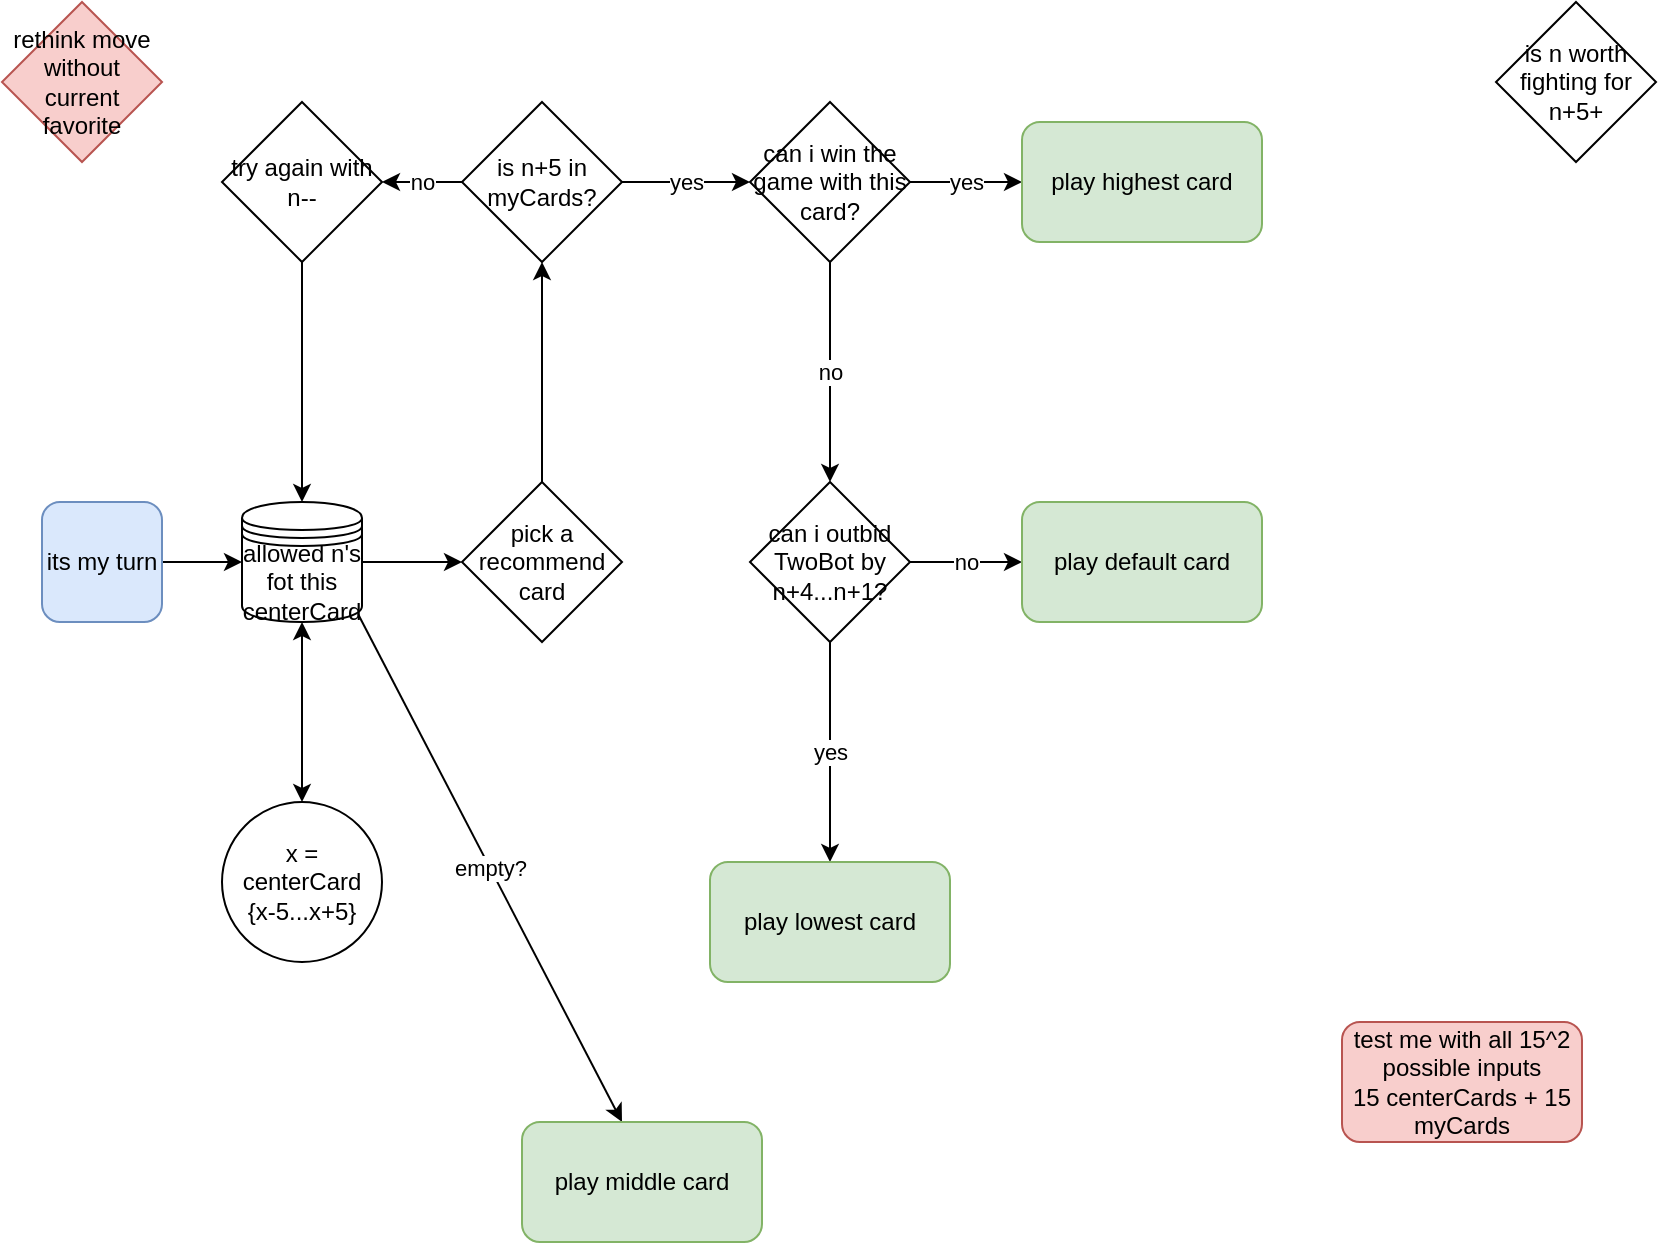 <mxfile version="15.8.0" type="device"><diagram id="K5nCHU6CvjBhIlJm5XnI" name="main"><mxGraphModel dx="946" dy="646" grid="1" gridSize="10" guides="1" tooltips="1" connect="1" arrows="1" fold="1" page="1" pageScale="1" pageWidth="827" pageHeight="1169" math="0" shadow="0"><root><mxCell id="0"/><mxCell id="1" parent="0"/><mxCell id="tIKsm7MVM2Mrx6g_7AwO-1" value="pick a recommend card" style="rhombus;whiteSpace=wrap;html=1;" parent="1" vertex="1"><mxGeometry x="230" y="240" width="80" height="80" as="geometry"/></mxCell><mxCell id="tIKsm7MVM2Mrx6g_7AwO-4" value="rethink move without current favorite" style="rhombus;whiteSpace=wrap;html=1;fillColor=#f8cecc;strokeColor=#b85450;" parent="1" vertex="1"><mxGeometry width="80" height="80" as="geometry"/></mxCell><mxCell id="tIKsm7MVM2Mrx6g_7AwO-6" value="" style="endArrow=classic;html=1;rounded=0;exitX=1;exitY=0.5;exitDx=0;exitDy=0;entryX=0;entryY=0.5;entryDx=0;entryDy=0;" parent="1" target="tIKsm7MVM2Mrx6g_7AwO-24" edge="1"><mxGeometry width="50" height="50" relative="1" as="geometry"><mxPoint x="80" y="280" as="sourcePoint"/><mxPoint x="440" y="280" as="targetPoint"/></mxGeometry></mxCell><mxCell id="tIKsm7MVM2Mrx6g_7AwO-7" value="can i outbid TwoBot by n+4...n+1?" style="rhombus;whiteSpace=wrap;html=1;" parent="1" vertex="1"><mxGeometry x="374" y="240" width="80" height="80" as="geometry"/></mxCell><mxCell id="tIKsm7MVM2Mrx6g_7AwO-8" value="" style="endArrow=classic;html=1;rounded=0;exitX=0.5;exitY=0;exitDx=0;exitDy=0;entryX=0.5;entryY=1;entryDx=0;entryDy=0;" parent="1" source="tIKsm7MVM2Mrx6g_7AwO-1" target="tIKsm7MVM2Mrx6g_7AwO-16" edge="1"><mxGeometry width="50" height="50" relative="1" as="geometry"><mxPoint x="390" y="320" as="sourcePoint"/><mxPoint x="260" y="150" as="targetPoint"/></mxGeometry></mxCell><mxCell id="tIKsm7MVM2Mrx6g_7AwO-9" value="yes" style="endArrow=classic;html=1;rounded=0;exitX=0.5;exitY=1;exitDx=0;exitDy=0;entryX=0.5;entryY=0;entryDx=0;entryDy=0;" parent="1" source="tIKsm7MVM2Mrx6g_7AwO-7" edge="1"><mxGeometry width="50" height="50" relative="1" as="geometry"><mxPoint x="390" y="320" as="sourcePoint"/><mxPoint x="414" y="430" as="targetPoint"/></mxGeometry></mxCell><mxCell id="tIKsm7MVM2Mrx6g_7AwO-10" value="can i win the game with this card?" style="rhombus;whiteSpace=wrap;html=1;" parent="1" vertex="1"><mxGeometry x="374" y="50" width="80" height="80" as="geometry"/></mxCell><mxCell id="tIKsm7MVM2Mrx6g_7AwO-12" value="yes" style="endArrow=classic;html=1;rounded=0;exitX=1;exitY=0.5;exitDx=0;exitDy=0;" parent="1" source="tIKsm7MVM2Mrx6g_7AwO-10" edge="1"><mxGeometry width="50" height="50" relative="1" as="geometry"><mxPoint x="240" y="310" as="sourcePoint"/><mxPoint x="510" y="90" as="targetPoint"/></mxGeometry></mxCell><mxCell id="tIKsm7MVM2Mrx6g_7AwO-13" value="no" style="endArrow=classic;html=1;rounded=0;exitX=0.5;exitY=1;exitDx=0;exitDy=0;entryX=0.5;entryY=0;entryDx=0;entryDy=0;" parent="1" source="tIKsm7MVM2Mrx6g_7AwO-10" target="tIKsm7MVM2Mrx6g_7AwO-7" edge="1"><mxGeometry width="50" height="50" relative="1" as="geometry"><mxPoint x="320" y="460" as="sourcePoint"/><mxPoint x="370" y="410" as="targetPoint"/></mxGeometry></mxCell><mxCell id="tIKsm7MVM2Mrx6g_7AwO-15" value="no" style="endArrow=classic;html=1;rounded=0;exitX=1;exitY=0.5;exitDx=0;exitDy=0;entryX=0;entryY=0.5;entryDx=0;entryDy=0;" parent="1" source="tIKsm7MVM2Mrx6g_7AwO-7" edge="1"><mxGeometry width="50" height="50" relative="1" as="geometry"><mxPoint x="410" y="270" as="sourcePoint"/><mxPoint x="510" y="280" as="targetPoint"/></mxGeometry></mxCell><mxCell id="tIKsm7MVM2Mrx6g_7AwO-16" value="is n+5 in myCards?" style="rhombus;whiteSpace=wrap;html=1;" parent="1" vertex="1"><mxGeometry x="230" y="50" width="80" height="80" as="geometry"/></mxCell><mxCell id="tIKsm7MVM2Mrx6g_7AwO-17" value="yes" style="endArrow=classic;html=1;rounded=0;exitX=1;exitY=0.5;exitDx=0;exitDy=0;entryX=0;entryY=0.5;entryDx=0;entryDy=0;" parent="1" source="tIKsm7MVM2Mrx6g_7AwO-16" target="tIKsm7MVM2Mrx6g_7AwO-10" edge="1"><mxGeometry width="50" height="50" relative="1" as="geometry"><mxPoint x="410" y="270" as="sourcePoint"/><mxPoint x="460" y="220" as="targetPoint"/></mxGeometry></mxCell><mxCell id="tIKsm7MVM2Mrx6g_7AwO-20" value="is n worth fighting for n+5+" style="rhombus;whiteSpace=wrap;html=1;" parent="1" vertex="1"><mxGeometry x="747" width="80" height="80" as="geometry"/></mxCell><mxCell id="tIKsm7MVM2Mrx6g_7AwO-21" value="try again with n--" style="rhombus;whiteSpace=wrap;html=1;" parent="1" vertex="1"><mxGeometry x="110" y="50" width="80" height="80" as="geometry"/></mxCell><mxCell id="tIKsm7MVM2Mrx6g_7AwO-22" value="no" style="endArrow=classic;html=1;rounded=0;exitX=0;exitY=0.5;exitDx=0;exitDy=0;" parent="1" source="tIKsm7MVM2Mrx6g_7AwO-16" target="tIKsm7MVM2Mrx6g_7AwO-21" edge="1"><mxGeometry width="50" height="50" relative="1" as="geometry"><mxPoint x="410" y="250" as="sourcePoint"/><mxPoint x="460" y="200" as="targetPoint"/></mxGeometry></mxCell><mxCell id="tIKsm7MVM2Mrx6g_7AwO-23" value="" style="endArrow=classic;html=1;rounded=0;exitX=0.5;exitY=1;exitDx=0;exitDy=0;entryX=0.5;entryY=0;entryDx=0;entryDy=0;" parent="1" source="tIKsm7MVM2Mrx6g_7AwO-21" target="tIKsm7MVM2Mrx6g_7AwO-24" edge="1"><mxGeometry width="50" height="50" relative="1" as="geometry"><mxPoint x="410" y="250" as="sourcePoint"/><mxPoint x="270" y="230" as="targetPoint"/></mxGeometry></mxCell><mxCell id="tIKsm7MVM2Mrx6g_7AwO-24" value="allowed n's fot this centerCard" style="shape=datastore;whiteSpace=wrap;html=1;" parent="1" vertex="1"><mxGeometry x="120" y="250" width="60" height="60" as="geometry"/></mxCell><mxCell id="tIKsm7MVM2Mrx6g_7AwO-25" value="" style="endArrow=classic;html=1;rounded=0;exitX=1;exitY=0.5;exitDx=0;exitDy=0;entryX=0;entryY=0.5;entryDx=0;entryDy=0;" parent="1" source="tIKsm7MVM2Mrx6g_7AwO-24" target="tIKsm7MVM2Mrx6g_7AwO-1" edge="1"><mxGeometry width="50" height="50" relative="1" as="geometry"><mxPoint x="410" y="230" as="sourcePoint"/><mxPoint x="460" y="180" as="targetPoint"/></mxGeometry></mxCell><mxCell id="tIKsm7MVM2Mrx6g_7AwO-26" value="x = centerCard&lt;br&gt;{x-5...x+5}" style="ellipse;whiteSpace=wrap;html=1;aspect=fixed;" parent="1" vertex="1"><mxGeometry x="110" y="400" width="80" height="80" as="geometry"/></mxCell><mxCell id="tIKsm7MVM2Mrx6g_7AwO-27" value="" style="endArrow=classic;startArrow=classic;html=1;rounded=0;exitX=0.5;exitY=1;exitDx=0;exitDy=0;entryX=0.5;entryY=0;entryDx=0;entryDy=0;" parent="1" source="tIKsm7MVM2Mrx6g_7AwO-24" target="tIKsm7MVM2Mrx6g_7AwO-26" edge="1"><mxGeometry width="50" height="50" relative="1" as="geometry"><mxPoint x="410" y="220" as="sourcePoint"/><mxPoint x="170" y="370" as="targetPoint"/></mxGeometry></mxCell><mxCell id="tIKsm7MVM2Mrx6g_7AwO-29" value="empty?" style="endArrow=classic;html=1;rounded=0;exitX=0.967;exitY=0.933;exitDx=0;exitDy=0;exitPerimeter=0;" parent="1" source="tIKsm7MVM2Mrx6g_7AwO-24" edge="1"><mxGeometry width="50" height="50" relative="1" as="geometry"><mxPoint x="390" y="400" as="sourcePoint"/><mxPoint x="310" y="560" as="targetPoint"/></mxGeometry></mxCell><mxCell id="tIKsm7MVM2Mrx6g_7AwO-31" value="test me with all 15^2 possible inputs&lt;br&gt;15 centerCards + 15 myCards" style="rounded=1;whiteSpace=wrap;html=1;fillColor=#f8cecc;strokeColor=#b85450;" parent="1" vertex="1"><mxGeometry x="670" y="510" width="120" height="60" as="geometry"/></mxCell><mxCell id="tIKsm7MVM2Mrx6g_7AwO-34" value="play highest card" style="rounded=1;whiteSpace=wrap;html=1;fillColor=#d5e8d4;strokeColor=#82b366;" parent="1" vertex="1"><mxGeometry x="510" y="60" width="120" height="60" as="geometry"/></mxCell><mxCell id="tIKsm7MVM2Mrx6g_7AwO-35" value="play lowest card" style="rounded=1;whiteSpace=wrap;html=1;fillColor=#d5e8d4;strokeColor=#82b366;" parent="1" vertex="1"><mxGeometry x="354" y="430" width="120" height="60" as="geometry"/></mxCell><mxCell id="tIKsm7MVM2Mrx6g_7AwO-36" value="play default card" style="rounded=1;whiteSpace=wrap;html=1;fillColor=#d5e8d4;strokeColor=#82b366;" parent="1" vertex="1"><mxGeometry x="510" y="250" width="120" height="60" as="geometry"/></mxCell><mxCell id="tIKsm7MVM2Mrx6g_7AwO-37" value="play middle card" style="rounded=1;whiteSpace=wrap;html=1;fillColor=#d5e8d4;strokeColor=#82b366;" parent="1" vertex="1"><mxGeometry x="260" y="560" width="120" height="60" as="geometry"/></mxCell><mxCell id="tC7d_eKDx1cmeRmW2o0L-1" value="its my turn" style="rounded=1;whiteSpace=wrap;html=1;fillColor=#dae8fc;strokeColor=#6c8ebf;" vertex="1" parent="1"><mxGeometry x="20" y="250" width="60" height="60" as="geometry"/></mxCell></root></mxGraphModel></diagram></mxfile>
